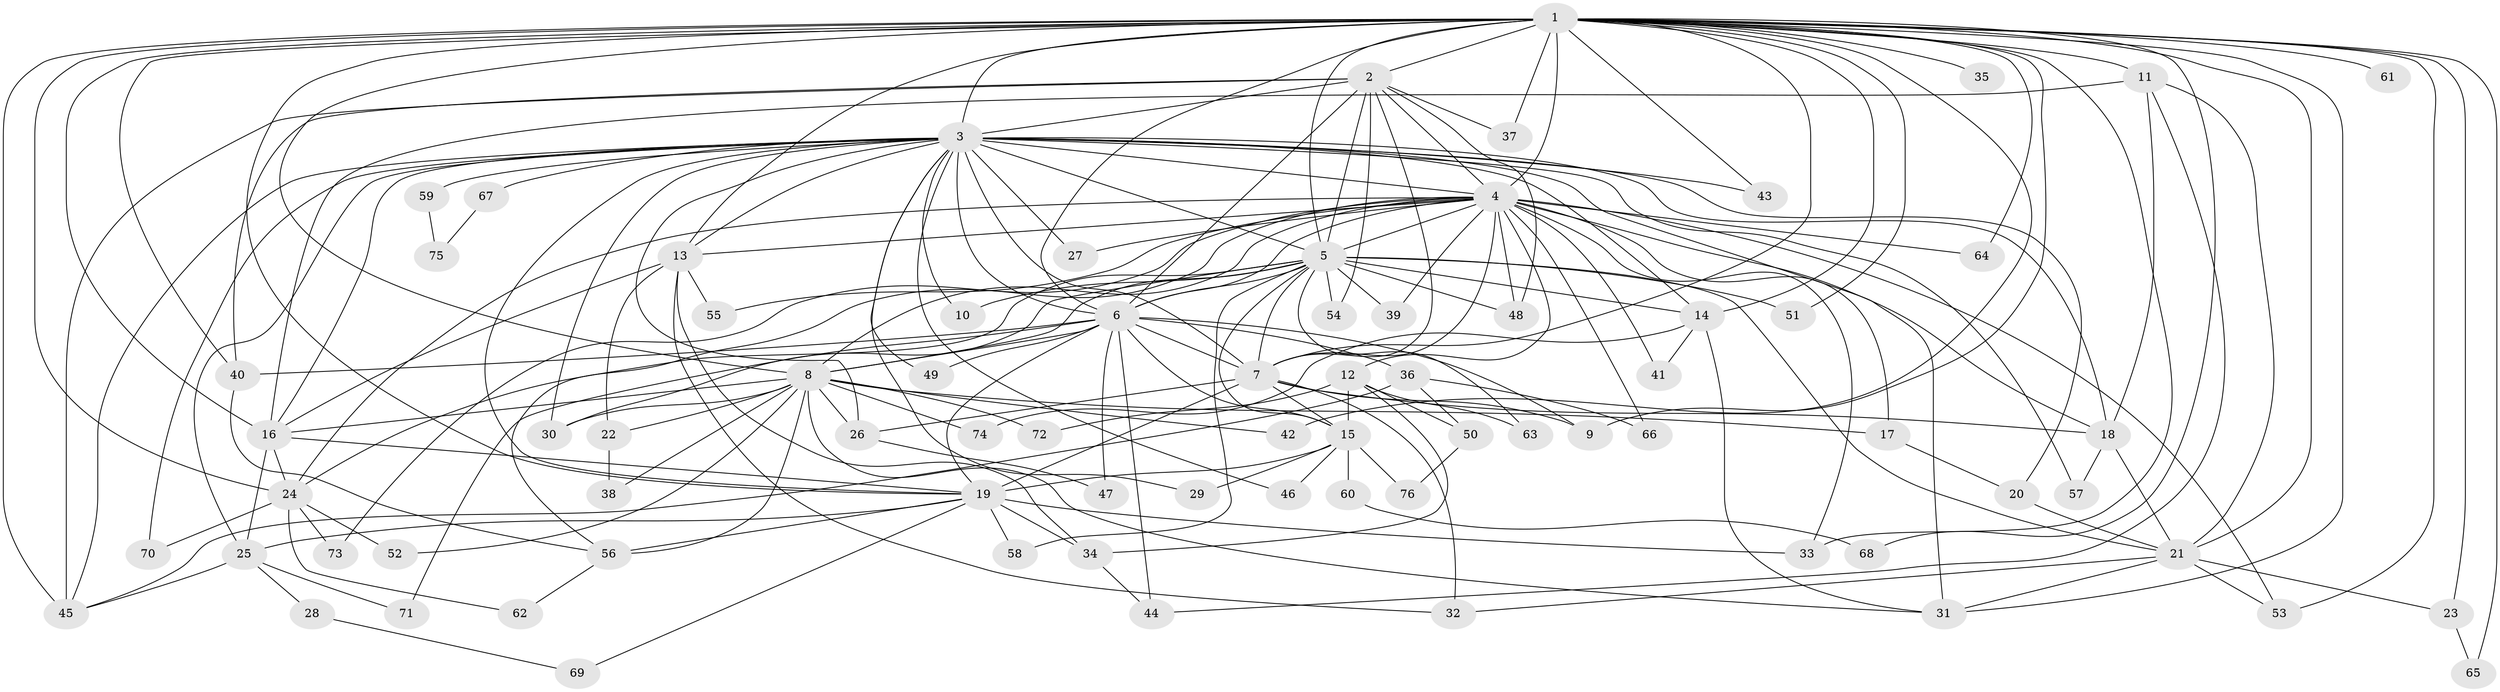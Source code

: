 // original degree distribution, {29: 0.006711409395973154, 21: 0.006711409395973154, 23: 0.013422818791946308, 26: 0.013422818791946308, 24: 0.006711409395973154, 25: 0.006711409395973154, 22: 0.006711409395973154, 27: 0.006711409395973154, 9: 0.020134228187919462, 5: 0.03355704697986577, 3: 0.2751677852348993, 2: 0.5302013422818792, 7: 0.020134228187919462, 8: 0.006711409395973154, 10: 0.006711409395973154, 6: 0.013422818791946308, 4: 0.026845637583892617}
// Generated by graph-tools (version 1.1) at 2025/35/03/09/25 02:35:10]
// undirected, 76 vertices, 189 edges
graph export_dot {
graph [start="1"]
  node [color=gray90,style=filled];
  1;
  2;
  3;
  4;
  5;
  6;
  7;
  8;
  9;
  10;
  11;
  12;
  13;
  14;
  15;
  16;
  17;
  18;
  19;
  20;
  21;
  22;
  23;
  24;
  25;
  26;
  27;
  28;
  29;
  30;
  31;
  32;
  33;
  34;
  35;
  36;
  37;
  38;
  39;
  40;
  41;
  42;
  43;
  44;
  45;
  46;
  47;
  48;
  49;
  50;
  51;
  52;
  53;
  54;
  55;
  56;
  57;
  58;
  59;
  60;
  61;
  62;
  63;
  64;
  65;
  66;
  67;
  68;
  69;
  70;
  71;
  72;
  73;
  74;
  75;
  76;
  1 -- 2 [weight=4.0];
  1 -- 3 [weight=5.0];
  1 -- 4 [weight=13.0];
  1 -- 5 [weight=3.0];
  1 -- 6 [weight=5.0];
  1 -- 7 [weight=3.0];
  1 -- 8 [weight=1.0];
  1 -- 9 [weight=1.0];
  1 -- 11 [weight=8.0];
  1 -- 13 [weight=1.0];
  1 -- 14 [weight=2.0];
  1 -- 16 [weight=1.0];
  1 -- 19 [weight=1.0];
  1 -- 21 [weight=2.0];
  1 -- 23 [weight=1.0];
  1 -- 24 [weight=1.0];
  1 -- 31 [weight=1.0];
  1 -- 33 [weight=1.0];
  1 -- 35 [weight=2.0];
  1 -- 37 [weight=1.0];
  1 -- 40 [weight=1.0];
  1 -- 42 [weight=1.0];
  1 -- 43 [weight=1.0];
  1 -- 45 [weight=1.0];
  1 -- 51 [weight=1.0];
  1 -- 53 [weight=1.0];
  1 -- 61 [weight=1.0];
  1 -- 64 [weight=1.0];
  1 -- 65 [weight=1.0];
  1 -- 68 [weight=1.0];
  2 -- 3 [weight=3.0];
  2 -- 4 [weight=2.0];
  2 -- 5 [weight=1.0];
  2 -- 6 [weight=1.0];
  2 -- 7 [weight=1.0];
  2 -- 37 [weight=2.0];
  2 -- 40 [weight=1.0];
  2 -- 45 [weight=4.0];
  2 -- 48 [weight=1.0];
  2 -- 54 [weight=2.0];
  3 -- 4 [weight=4.0];
  3 -- 5 [weight=3.0];
  3 -- 6 [weight=2.0];
  3 -- 7 [weight=2.0];
  3 -- 10 [weight=1.0];
  3 -- 13 [weight=1.0];
  3 -- 14 [weight=1.0];
  3 -- 16 [weight=1.0];
  3 -- 18 [weight=1.0];
  3 -- 19 [weight=3.0];
  3 -- 20 [weight=1.0];
  3 -- 25 [weight=1.0];
  3 -- 26 [weight=1.0];
  3 -- 27 [weight=1.0];
  3 -- 29 [weight=1.0];
  3 -- 30 [weight=1.0];
  3 -- 31 [weight=1.0];
  3 -- 43 [weight=1.0];
  3 -- 45 [weight=1.0];
  3 -- 46 [weight=1.0];
  3 -- 49 [weight=1.0];
  3 -- 57 [weight=1.0];
  3 -- 59 [weight=2.0];
  3 -- 67 [weight=2.0];
  3 -- 70 [weight=1.0];
  4 -- 5 [weight=2.0];
  4 -- 6 [weight=2.0];
  4 -- 7 [weight=3.0];
  4 -- 8 [weight=1.0];
  4 -- 12 [weight=1.0];
  4 -- 13 [weight=1.0];
  4 -- 17 [weight=1.0];
  4 -- 18 [weight=1.0];
  4 -- 24 [weight=1.0];
  4 -- 27 [weight=1.0];
  4 -- 33 [weight=2.0];
  4 -- 39 [weight=2.0];
  4 -- 41 [weight=1.0];
  4 -- 48 [weight=1.0];
  4 -- 53 [weight=1.0];
  4 -- 55 [weight=1.0];
  4 -- 56 [weight=1.0];
  4 -- 64 [weight=1.0];
  4 -- 66 [weight=1.0];
  4 -- 73 [weight=1.0];
  5 -- 6 [weight=2.0];
  5 -- 7 [weight=1.0];
  5 -- 8 [weight=1.0];
  5 -- 10 [weight=1.0];
  5 -- 14 [weight=1.0];
  5 -- 15 [weight=1.0];
  5 -- 21 [weight=1.0];
  5 -- 24 [weight=1.0];
  5 -- 30 [weight=1.0];
  5 -- 39 [weight=1.0];
  5 -- 48 [weight=1.0];
  5 -- 51 [weight=1.0];
  5 -- 54 [weight=1.0];
  5 -- 58 [weight=1.0];
  5 -- 63 [weight=1.0];
  6 -- 7 [weight=2.0];
  6 -- 8 [weight=1.0];
  6 -- 9 [weight=1.0];
  6 -- 15 [weight=1.0];
  6 -- 19 [weight=1.0];
  6 -- 36 [weight=1.0];
  6 -- 40 [weight=1.0];
  6 -- 44 [weight=2.0];
  6 -- 47 [weight=1.0];
  6 -- 49 [weight=1.0];
  6 -- 71 [weight=1.0];
  7 -- 9 [weight=1.0];
  7 -- 15 [weight=1.0];
  7 -- 18 [weight=1.0];
  7 -- 19 [weight=13.0];
  7 -- 26 [weight=1.0];
  7 -- 32 [weight=1.0];
  8 -- 16 [weight=1.0];
  8 -- 17 [weight=1.0];
  8 -- 22 [weight=1.0];
  8 -- 26 [weight=1.0];
  8 -- 30 [weight=1.0];
  8 -- 31 [weight=1.0];
  8 -- 38 [weight=1.0];
  8 -- 42 [weight=1.0];
  8 -- 52 [weight=1.0];
  8 -- 56 [weight=2.0];
  8 -- 72 [weight=1.0];
  8 -- 74 [weight=1.0];
  11 -- 16 [weight=1.0];
  11 -- 18 [weight=1.0];
  11 -- 21 [weight=1.0];
  11 -- 44 [weight=1.0];
  12 -- 15 [weight=1.0];
  12 -- 34 [weight=1.0];
  12 -- 50 [weight=1.0];
  12 -- 63 [weight=1.0];
  12 -- 72 [weight=1.0];
  13 -- 16 [weight=1.0];
  13 -- 22 [weight=1.0];
  13 -- 32 [weight=1.0];
  13 -- 34 [weight=1.0];
  13 -- 55 [weight=1.0];
  14 -- 31 [weight=1.0];
  14 -- 41 [weight=1.0];
  14 -- 74 [weight=1.0];
  15 -- 19 [weight=1.0];
  15 -- 29 [weight=1.0];
  15 -- 46 [weight=1.0];
  15 -- 60 [weight=1.0];
  15 -- 76 [weight=1.0];
  16 -- 19 [weight=1.0];
  16 -- 24 [weight=1.0];
  16 -- 25 [weight=1.0];
  17 -- 20 [weight=1.0];
  18 -- 21 [weight=1.0];
  18 -- 57 [weight=1.0];
  19 -- 25 [weight=1.0];
  19 -- 33 [weight=1.0];
  19 -- 34 [weight=1.0];
  19 -- 56 [weight=2.0];
  19 -- 58 [weight=1.0];
  19 -- 69 [weight=1.0];
  20 -- 21 [weight=1.0];
  21 -- 23 [weight=1.0];
  21 -- 31 [weight=1.0];
  21 -- 32 [weight=1.0];
  21 -- 53 [weight=1.0];
  22 -- 38 [weight=1.0];
  23 -- 65 [weight=1.0];
  24 -- 52 [weight=1.0];
  24 -- 62 [weight=1.0];
  24 -- 70 [weight=1.0];
  24 -- 73 [weight=1.0];
  25 -- 28 [weight=1.0];
  25 -- 45 [weight=1.0];
  25 -- 71 [weight=1.0];
  26 -- 47 [weight=1.0];
  28 -- 69 [weight=1.0];
  34 -- 44 [weight=1.0];
  36 -- 45 [weight=1.0];
  36 -- 50 [weight=1.0];
  36 -- 66 [weight=1.0];
  40 -- 56 [weight=1.0];
  50 -- 76 [weight=1.0];
  56 -- 62 [weight=1.0];
  59 -- 75 [weight=1.0];
  60 -- 68 [weight=1.0];
  67 -- 75 [weight=1.0];
}
